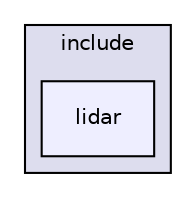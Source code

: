 digraph "lidar" {
  bgcolor=transparent;
  compound=true
  node [ fontsize="10", fontname="Helvetica"];
  edge [ labelfontsize="10", labelfontname="Helvetica"];
  subgraph clusterdir_48f4853e01d7aeb97f0e4783422ae989 {
    graph [ bgcolor="#ddddee", pencolor="black", label="include" fontname="Helvetica", fontsize="10", URL="dir_48f4853e01d7aeb97f0e4783422ae989.html"]
  dir_c574d19266381878e2ba7f75b1fd2b9b [shape=box, label="lidar", style="filled", fillcolor="#eeeeff", pencolor="black", URL="dir_c574d19266381878e2ba7f75b1fd2b9b.html"];
  }
}
